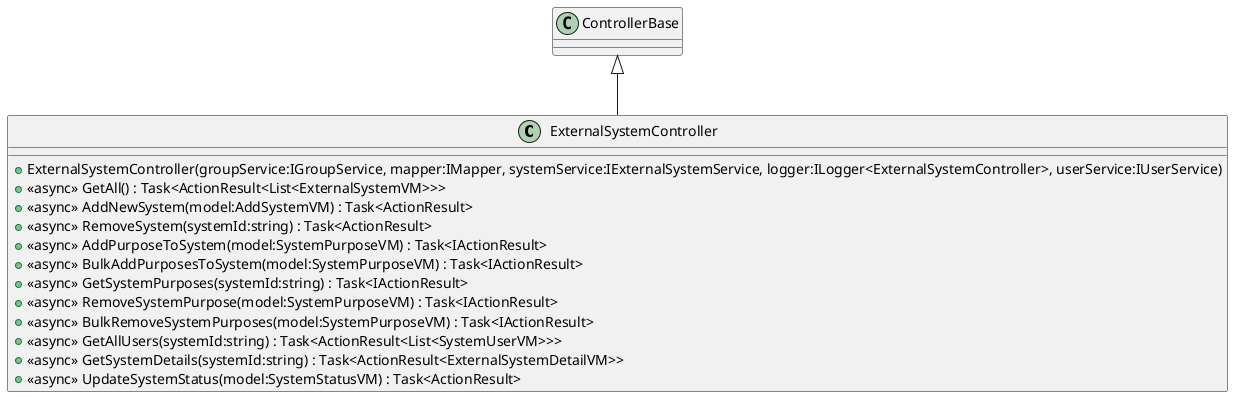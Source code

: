 @startuml
class ExternalSystemController {
    + ExternalSystemController(groupService:IGroupService, mapper:IMapper, systemService:IExternalSystemService, logger:ILogger<ExternalSystemController>, userService:IUserService)
    + <<async>> GetAll() : Task<ActionResult<List<ExternalSystemVM>>>
    + <<async>> AddNewSystem(model:AddSystemVM) : Task<ActionResult>
    + <<async>> RemoveSystem(systemId:string) : Task<ActionResult>
    + <<async>> AddPurposeToSystem(model:SystemPurposeVM) : Task<IActionResult>
    + <<async>> BulkAddPurposesToSystem(model:SystemPurposeVM) : Task<IActionResult>
    + <<async>> GetSystemPurposes(systemId:string) : Task<IActionResult>
    + <<async>> RemoveSystemPurpose(model:SystemPurposeVM) : Task<IActionResult>
    + <<async>> BulkRemoveSystemPurposes(model:SystemPurposeVM) : Task<IActionResult>
    + <<async>> GetAllUsers(systemId:string) : Task<ActionResult<List<SystemUserVM>>>
    + <<async>> GetSystemDetails(systemId:string) : Task<ActionResult<ExternalSystemDetailVM>>
    + <<async>> UpdateSystemStatus(model:SystemStatusVM) : Task<ActionResult>
}
ControllerBase <|-- ExternalSystemController
@enduml
